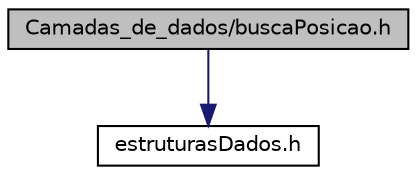 digraph "Camadas_de_dados/buscaPosicao.h"
{
  edge [fontname="Helvetica",fontsize="10",labelfontname="Helvetica",labelfontsize="10"];
  node [fontname="Helvetica",fontsize="10",shape=record];
  Node0 [label="Camadas_de_dados/buscaPosicao.h",height=0.2,width=0.4,color="black", fillcolor="grey75", style="filled", fontcolor="black"];
  Node0 -> Node1 [color="midnightblue",fontsize="10",style="solid"];
  Node1 [label="estruturasDados.h",height=0.2,width=0.4,color="black", fillcolor="white", style="filled",URL="$estruturasDados_8h.html"];
}

